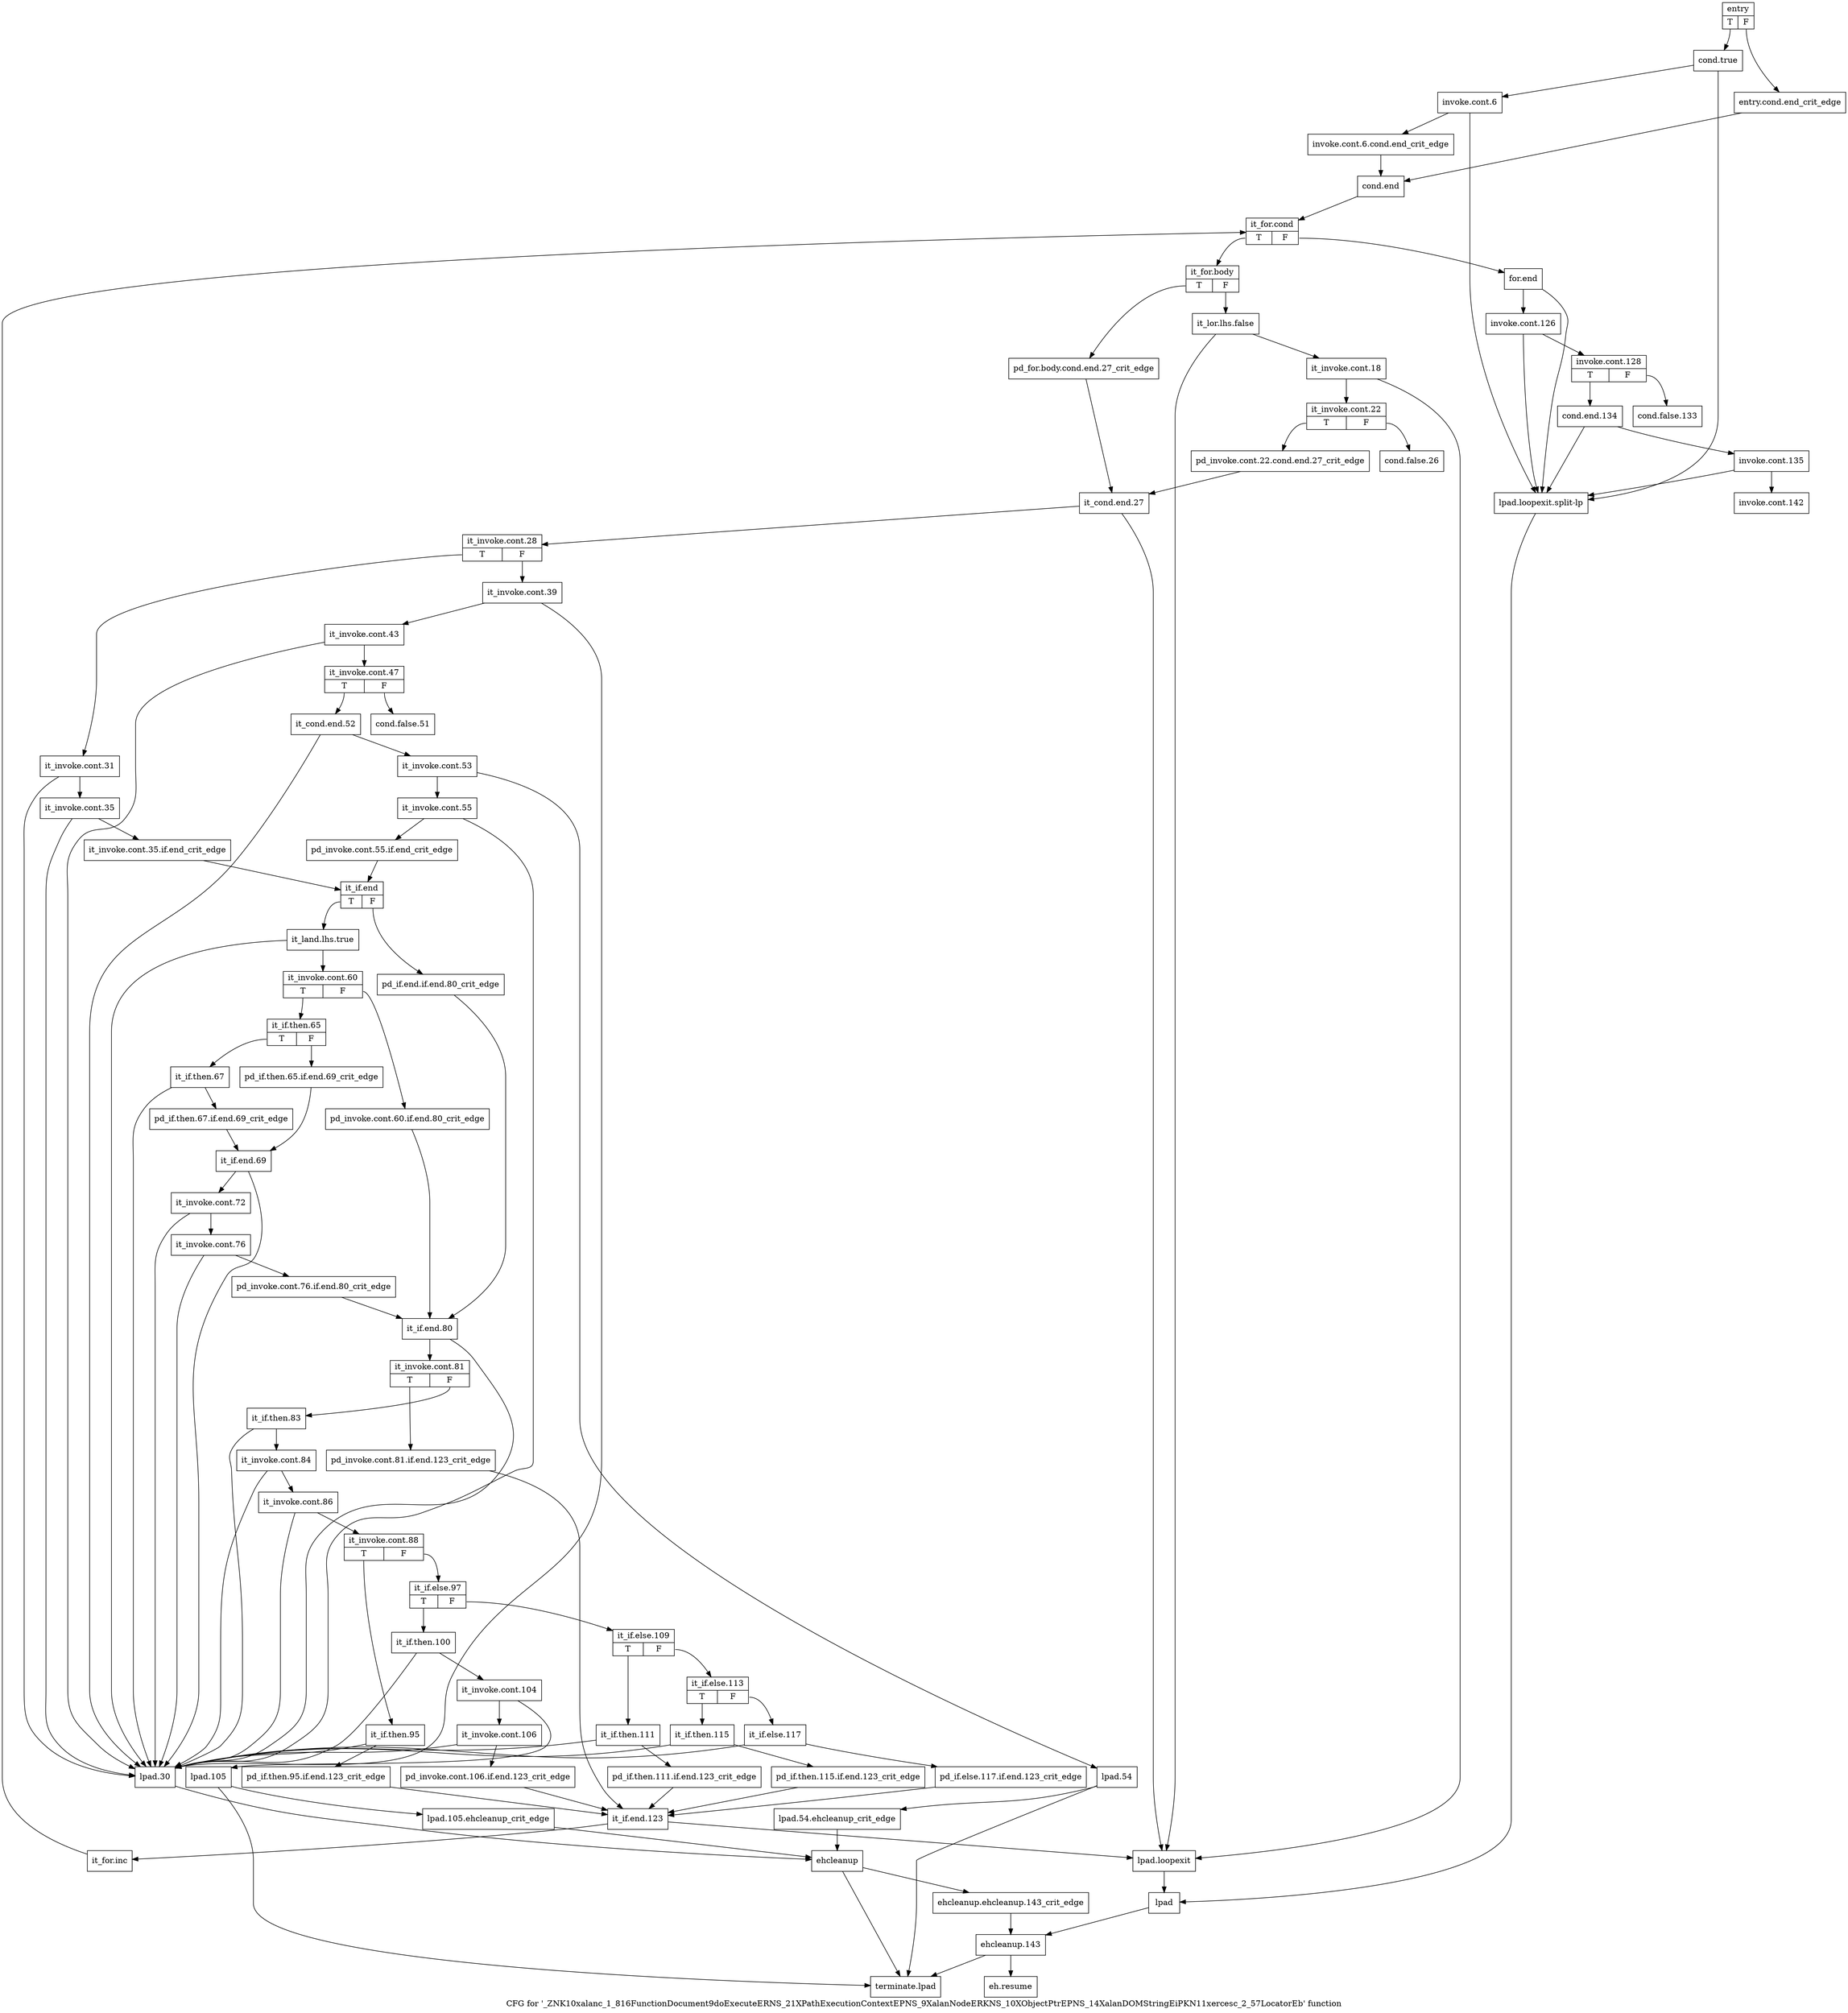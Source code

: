 digraph "CFG for '_ZNK10xalanc_1_816FunctionDocument9doExecuteERNS_21XPathExecutionContextEPNS_9XalanNodeERKNS_10XObjectPtrEPNS_14XalanDOMStringEiPKN11xercesc_2_57LocatorEb' function" {
	label="CFG for '_ZNK10xalanc_1_816FunctionDocument9doExecuteERNS_21XPathExecutionContextEPNS_9XalanNodeERKNS_10XObjectPtrEPNS_14XalanDOMStringEiPKN11xercesc_2_57LocatorEb' function";

	Node0x741b0f0 [shape=record,label="{entry|{<s0>T|<s1>F}}"];
	Node0x741b0f0:s0 -> Node0x741b190;
	Node0x741b0f0:s1 -> Node0x741b140;
	Node0x741b140 [shape=record,label="{entry.cond.end_crit_edge}"];
	Node0x741b140 -> Node0x741b280;
	Node0x741b190 [shape=record,label="{cond.true}"];
	Node0x741b190 -> Node0x741b1e0;
	Node0x741b190 -> Node0x741b5a0;
	Node0x741b1e0 [shape=record,label="{invoke.cont.6}"];
	Node0x741b1e0 -> Node0x741b230;
	Node0x741b1e0 -> Node0x741b5a0;
	Node0x741b230 [shape=record,label="{invoke.cont.6.cond.end_crit_edge}"];
	Node0x741b230 -> Node0x741b280;
	Node0x741b280 [shape=record,label="{cond.end}"];
	Node0x741b280 -> Node0x741b2d0;
	Node0x741b2d0 [shape=record,label="{it_for.cond|{<s0>T|<s1>F}}"];
	Node0x741b2d0:s0 -> Node0x741b320;
	Node0x741b2d0:s1 -> Node0x741c810;
	Node0x741b320 [shape=record,label="{it_for.body|{<s0>T|<s1>F}}"];
	Node0x741b320:s0 -> Node0x741b370;
	Node0x741b320:s1 -> Node0x741b3c0;
	Node0x741b370 [shape=record,label="{pd_for.body.cond.end.27_crit_edge}"];
	Node0x741b370 -> Node0x741b640;
	Node0x741b3c0 [shape=record,label="{it_lor.lhs.false}"];
	Node0x741b3c0 -> Node0x741b410;
	Node0x741b3c0 -> Node0x741b550;
	Node0x741b410 [shape=record,label="{it_invoke.cont.18}"];
	Node0x741b410 -> Node0x741b460;
	Node0x741b410 -> Node0x741b550;
	Node0x741b460 [shape=record,label="{it_invoke.cont.22|{<s0>T|<s1>F}}"];
	Node0x741b460:s0 -> Node0x741b4b0;
	Node0x741b460:s1 -> Node0x741b500;
	Node0x741b4b0 [shape=record,label="{pd_invoke.cont.22.cond.end.27_crit_edge}"];
	Node0x741b4b0 -> Node0x741b640;
	Node0x741b500 [shape=record,label="{cond.false.26}"];
	Node0x741b550 [shape=record,label="{lpad.loopexit}"];
	Node0x741b550 -> Node0x741b5f0;
	Node0x741b5a0 [shape=record,label="{lpad.loopexit.split-lp}"];
	Node0x741b5a0 -> Node0x741b5f0;
	Node0x741b5f0 [shape=record,label="{lpad}"];
	Node0x741b5f0 -> Node0x741ca40;
	Node0x741b640 [shape=record,label="{it_cond.end.27}"];
	Node0x741b640 -> Node0x741b690;
	Node0x741b640 -> Node0x741b550;
	Node0x741b690 [shape=record,label="{it_invoke.cont.28|{<s0>T|<s1>F}}"];
	Node0x741b690:s0 -> Node0x741b6e0;
	Node0x741b690:s1 -> Node0x741b820;
	Node0x741b6e0 [shape=record,label="{it_invoke.cont.31}"];
	Node0x741b6e0 -> Node0x741b730;
	Node0x741b6e0 -> Node0x741b7d0;
	Node0x741b730 [shape=record,label="{it_invoke.cont.35}"];
	Node0x741b730 -> Node0x741b780;
	Node0x741b730 -> Node0x741b7d0;
	Node0x741b780 [shape=record,label="{it_invoke.cont.35.if.end_crit_edge}"];
	Node0x741b780 -> Node0x741bb40;
	Node0x741b7d0 [shape=record,label="{lpad.30}"];
	Node0x741b7d0 -> Node0x741c770;
	Node0x741b820 [shape=record,label="{it_invoke.cont.39}"];
	Node0x741b820 -> Node0x741b870;
	Node0x741b820 -> Node0x741b7d0;
	Node0x741b870 [shape=record,label="{it_invoke.cont.43}"];
	Node0x741b870 -> Node0x741b8c0;
	Node0x741b870 -> Node0x741b7d0;
	Node0x741b8c0 [shape=record,label="{it_invoke.cont.47|{<s0>T|<s1>F}}"];
	Node0x741b8c0:s0 -> Node0x741b960;
	Node0x741b8c0:s1 -> Node0x741b910;
	Node0x741b910 [shape=record,label="{cond.false.51}"];
	Node0x741b960 [shape=record,label="{it_cond.end.52}"];
	Node0x741b960 -> Node0x741b9b0;
	Node0x741b960 -> Node0x741b7d0;
	Node0x741b9b0 [shape=record,label="{it_invoke.cont.53}"];
	Node0x741b9b0 -> Node0x741ba00;
	Node0x741b9b0 -> Node0x741baa0;
	Node0x741ba00 [shape=record,label="{it_invoke.cont.55}"];
	Node0x741ba00 -> Node0x741ba50;
	Node0x741ba00 -> Node0x741b7d0;
	Node0x741ba50 [shape=record,label="{pd_invoke.cont.55.if.end_crit_edge}"];
	Node0x741ba50 -> Node0x741bb40;
	Node0x741baa0 [shape=record,label="{lpad.54}"];
	Node0x741baa0 -> Node0x741baf0;
	Node0x741baa0 -> Node0x741cae0;
	Node0x741baf0 [shape=record,label="{lpad.54.ehcleanup_crit_edge}"];
	Node0x741baf0 -> Node0x741c770;
	Node0x741bb40 [shape=record,label="{it_if.end|{<s0>T|<s1>F}}"];
	Node0x741bb40:s0 -> Node0x741bbe0;
	Node0x741bb40:s1 -> Node0x741bb90;
	Node0x741bb90 [shape=record,label="{pd_if.end.if.end.80_crit_edge}"];
	Node0x741bb90 -> Node0x741bf50;
	Node0x741bbe0 [shape=record,label="{it_land.lhs.true}"];
	Node0x741bbe0 -> Node0x741bc30;
	Node0x741bbe0 -> Node0x741b7d0;
	Node0x741bc30 [shape=record,label="{it_invoke.cont.60|{<s0>T|<s1>F}}"];
	Node0x741bc30:s0 -> Node0x741bcd0;
	Node0x741bc30:s1 -> Node0x741bc80;
	Node0x741bc80 [shape=record,label="{pd_invoke.cont.60.if.end.80_crit_edge}"];
	Node0x741bc80 -> Node0x741bf50;
	Node0x741bcd0 [shape=record,label="{it_if.then.65|{<s0>T|<s1>F}}"];
	Node0x741bcd0:s0 -> Node0x741bd70;
	Node0x741bcd0:s1 -> Node0x741bd20;
	Node0x741bd20 [shape=record,label="{pd_if.then.65.if.end.69_crit_edge}"];
	Node0x741bd20 -> Node0x741be10;
	Node0x741bd70 [shape=record,label="{it_if.then.67}"];
	Node0x741bd70 -> Node0x741bdc0;
	Node0x741bd70 -> Node0x741b7d0;
	Node0x741bdc0 [shape=record,label="{pd_if.then.67.if.end.69_crit_edge}"];
	Node0x741bdc0 -> Node0x741be10;
	Node0x741be10 [shape=record,label="{it_if.end.69}"];
	Node0x741be10 -> Node0x741be60;
	Node0x741be10 -> Node0x741b7d0;
	Node0x741be60 [shape=record,label="{it_invoke.cont.72}"];
	Node0x741be60 -> Node0x741beb0;
	Node0x741be60 -> Node0x741b7d0;
	Node0x741beb0 [shape=record,label="{it_invoke.cont.76}"];
	Node0x741beb0 -> Node0x741bf00;
	Node0x741beb0 -> Node0x741b7d0;
	Node0x741bf00 [shape=record,label="{pd_invoke.cont.76.if.end.80_crit_edge}"];
	Node0x741bf00 -> Node0x741bf50;
	Node0x741bf50 [shape=record,label="{it_if.end.80}"];
	Node0x741bf50 -> Node0x741bfa0;
	Node0x741bf50 -> Node0x741b7d0;
	Node0x741bfa0 [shape=record,label="{it_invoke.cont.81|{<s0>T|<s1>F}}"];
	Node0x741bfa0:s0 -> Node0x741bff0;
	Node0x741bfa0:s1 -> Node0x741c040;
	Node0x741bff0 [shape=record,label="{pd_invoke.cont.81.if.end.123_crit_edge}"];
	Node0x741bff0 -> Node0x741c6d0;
	Node0x741c040 [shape=record,label="{it_if.then.83}"];
	Node0x741c040 -> Node0x741c090;
	Node0x741c040 -> Node0x741b7d0;
	Node0x741c090 [shape=record,label="{it_invoke.cont.84}"];
	Node0x741c090 -> Node0x741c0e0;
	Node0x741c090 -> Node0x741b7d0;
	Node0x741c0e0 [shape=record,label="{it_invoke.cont.86}"];
	Node0x741c0e0 -> Node0x741c130;
	Node0x741c0e0 -> Node0x741b7d0;
	Node0x741c130 [shape=record,label="{it_invoke.cont.88|{<s0>T|<s1>F}}"];
	Node0x741c130:s0 -> Node0x741c180;
	Node0x741c130:s1 -> Node0x741c220;
	Node0x741c180 [shape=record,label="{it_if.then.95}"];
	Node0x741c180 -> Node0x741c1d0;
	Node0x741c180 -> Node0x741b7d0;
	Node0x741c1d0 [shape=record,label="{pd_if.then.95.if.end.123_crit_edge}"];
	Node0x741c1d0 -> Node0x741c6d0;
	Node0x741c220 [shape=record,label="{it_if.else.97|{<s0>T|<s1>F}}"];
	Node0x741c220:s0 -> Node0x741c270;
	Node0x741c220:s1 -> Node0x741c450;
	Node0x741c270 [shape=record,label="{it_if.then.100}"];
	Node0x741c270 -> Node0x741c2c0;
	Node0x741c270 -> Node0x741b7d0;
	Node0x741c2c0 [shape=record,label="{it_invoke.cont.104}"];
	Node0x741c2c0 -> Node0x741c310;
	Node0x741c2c0 -> Node0x741c3b0;
	Node0x741c310 [shape=record,label="{it_invoke.cont.106}"];
	Node0x741c310 -> Node0x741c360;
	Node0x741c310 -> Node0x741b7d0;
	Node0x741c360 [shape=record,label="{pd_invoke.cont.106.if.end.123_crit_edge}"];
	Node0x741c360 -> Node0x741c6d0;
	Node0x741c3b0 [shape=record,label="{lpad.105}"];
	Node0x741c3b0 -> Node0x741c400;
	Node0x741c3b0 -> Node0x741cae0;
	Node0x741c400 [shape=record,label="{lpad.105.ehcleanup_crit_edge}"];
	Node0x741c400 -> Node0x741c770;
	Node0x741c450 [shape=record,label="{it_if.else.109|{<s0>T|<s1>F}}"];
	Node0x741c450:s0 -> Node0x741c4a0;
	Node0x741c450:s1 -> Node0x741c540;
	Node0x741c4a0 [shape=record,label="{it_if.then.111}"];
	Node0x741c4a0 -> Node0x741c4f0;
	Node0x741c4a0 -> Node0x741b7d0;
	Node0x741c4f0 [shape=record,label="{pd_if.then.111.if.end.123_crit_edge}"];
	Node0x741c4f0 -> Node0x741c6d0;
	Node0x741c540 [shape=record,label="{it_if.else.113|{<s0>T|<s1>F}}"];
	Node0x741c540:s0 -> Node0x741c590;
	Node0x741c540:s1 -> Node0x741c630;
	Node0x741c590 [shape=record,label="{it_if.then.115}"];
	Node0x741c590 -> Node0x741c5e0;
	Node0x741c590 -> Node0x741b7d0;
	Node0x741c5e0 [shape=record,label="{pd_if.then.115.if.end.123_crit_edge}"];
	Node0x741c5e0 -> Node0x741c6d0;
	Node0x741c630 [shape=record,label="{it_if.else.117}"];
	Node0x741c630 -> Node0x741c680;
	Node0x741c630 -> Node0x741b7d0;
	Node0x741c680 [shape=record,label="{pd_if.else.117.if.end.123_crit_edge}"];
	Node0x741c680 -> Node0x741c6d0;
	Node0x741c6d0 [shape=record,label="{it_if.end.123}"];
	Node0x741c6d0 -> Node0x741c720;
	Node0x741c6d0 -> Node0x741b550;
	Node0x741c720 [shape=record,label="{it_for.inc}"];
	Node0x741c720 -> Node0x741b2d0;
	Node0x741c770 [shape=record,label="{ehcleanup}"];
	Node0x741c770 -> Node0x741c7c0;
	Node0x741c770 -> Node0x741cae0;
	Node0x741c7c0 [shape=record,label="{ehcleanup.ehcleanup.143_crit_edge}"];
	Node0x741c7c0 -> Node0x741ca40;
	Node0x741c810 [shape=record,label="{for.end}"];
	Node0x741c810 -> Node0x741c860;
	Node0x741c810 -> Node0x741b5a0;
	Node0x741c860 [shape=record,label="{invoke.cont.126}"];
	Node0x741c860 -> Node0x741c8b0;
	Node0x741c860 -> Node0x741b5a0;
	Node0x741c8b0 [shape=record,label="{invoke.cont.128|{<s0>T|<s1>F}}"];
	Node0x741c8b0:s0 -> Node0x741c950;
	Node0x741c8b0:s1 -> Node0x741c900;
	Node0x741c900 [shape=record,label="{cond.false.133}"];
	Node0x741c950 [shape=record,label="{cond.end.134}"];
	Node0x741c950 -> Node0x741c9a0;
	Node0x741c950 -> Node0x741b5a0;
	Node0x741c9a0 [shape=record,label="{invoke.cont.135}"];
	Node0x741c9a0 -> Node0x741c9f0;
	Node0x741c9a0 -> Node0x741b5a0;
	Node0x741c9f0 [shape=record,label="{invoke.cont.142}"];
	Node0x741ca40 [shape=record,label="{ehcleanup.143}"];
	Node0x741ca40 -> Node0x741ca90;
	Node0x741ca40 -> Node0x741cae0;
	Node0x741ca90 [shape=record,label="{eh.resume}"];
	Node0x741cae0 [shape=record,label="{terminate.lpad}"];
}
